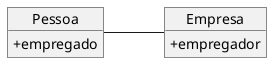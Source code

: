 @startuml mod01ima13
skinparam ClassAttributeIconSize 0
object "Pessoa" as o1
object "Empresa" as o2
left to right direction
o1 : + empregado
o2 : + empregador
o1 -- o2
@enduml